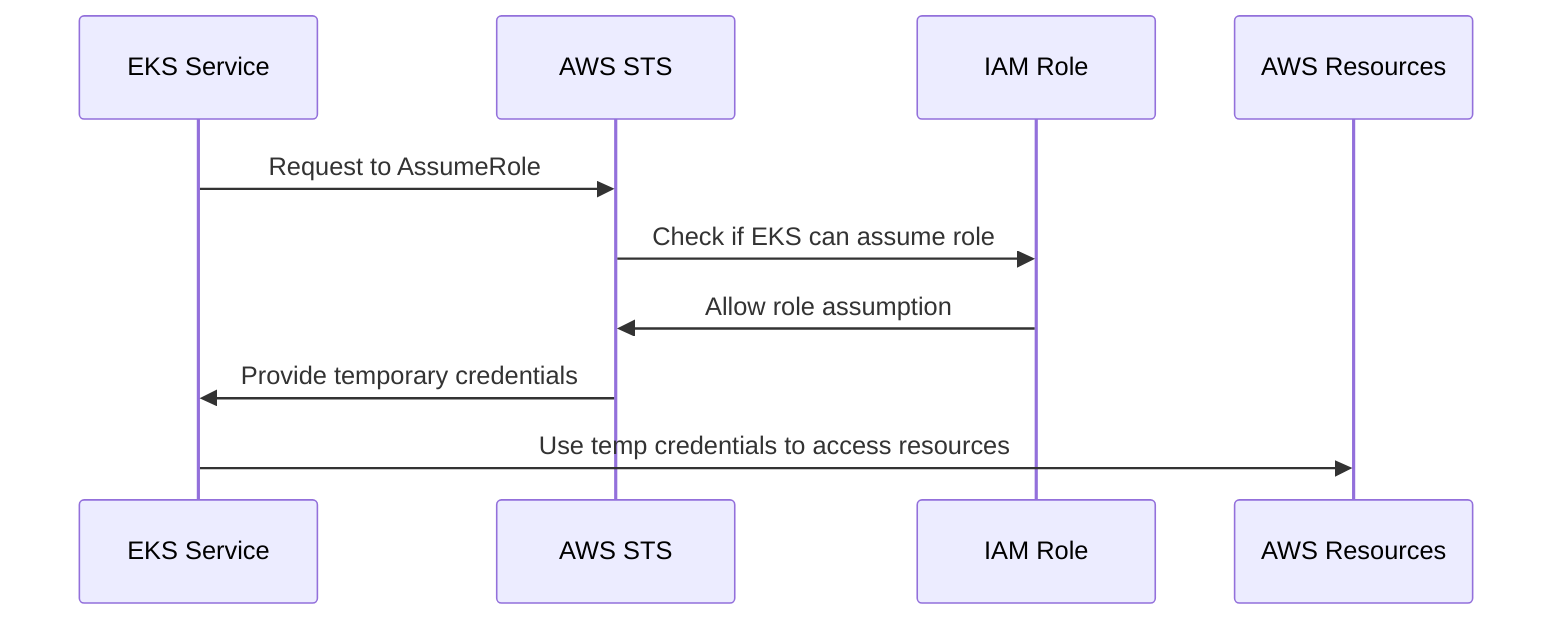 sequenceDiagram
    participant EKS as EKS Service
    participant STS as AWS STS
    participant IAM as IAM Role
    participant AWS as AWS Resources

    EKS->>STS: Request to AssumeRole
    STS->>IAM: Check if EKS can assume role
    IAM->>STS: Allow role assumption
    STS->>EKS: Provide temporary credentials
    EKS->>AWS: Use temp credentials to access resources